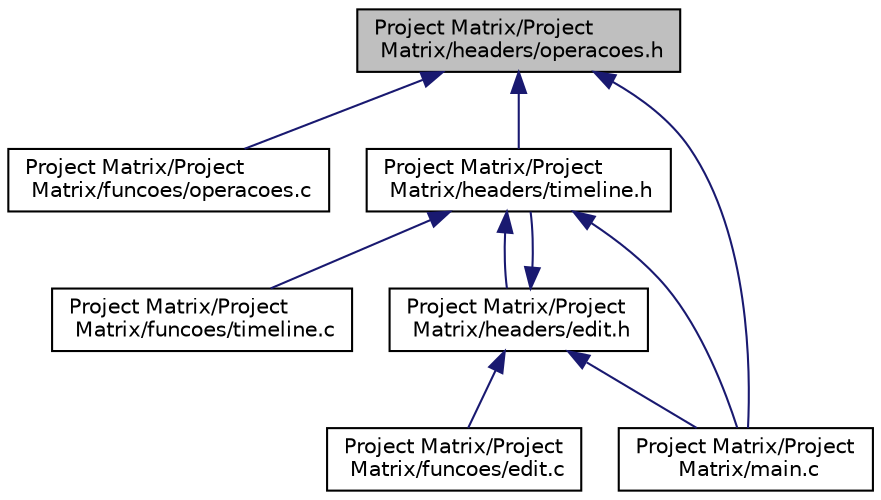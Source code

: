 digraph "Project Matrix/Project Matrix/headers/operacoes.h"
{
  edge [fontname="Helvetica",fontsize="10",labelfontname="Helvetica",labelfontsize="10"];
  node [fontname="Helvetica",fontsize="10",shape=record];
  Node2 [label="Project Matrix/Project\l Matrix/headers/operacoes.h",height=0.2,width=0.4,color="black", fillcolor="grey75", style="filled", fontcolor="black"];
  Node2 -> Node3 [dir="back",color="midnightblue",fontsize="10",style="solid",fontname="Helvetica"];
  Node3 [label="Project Matrix/Project\l Matrix/funcoes/operacoes.c",height=0.2,width=0.4,color="black", fillcolor="white", style="filled",URL="$operacoes_8c.html"];
  Node2 -> Node4 [dir="back",color="midnightblue",fontsize="10",style="solid",fontname="Helvetica"];
  Node4 [label="Project Matrix/Project\l Matrix/headers/timeline.h",height=0.2,width=0.4,color="black", fillcolor="white", style="filled",URL="$timeline_8h.html"];
  Node4 -> Node5 [dir="back",color="midnightblue",fontsize="10",style="solid",fontname="Helvetica"];
  Node5 [label="Project Matrix/Project\l Matrix/funcoes/timeline.c",height=0.2,width=0.4,color="black", fillcolor="white", style="filled",URL="$timeline_8c.html"];
  Node4 -> Node6 [dir="back",color="midnightblue",fontsize="10",style="solid",fontname="Helvetica"];
  Node6 [label="Project Matrix/Project\l Matrix/headers/edit.h",height=0.2,width=0.4,color="black", fillcolor="white", style="filled",URL="$edit_8h.html"];
  Node6 -> Node7 [dir="back",color="midnightblue",fontsize="10",style="solid",fontname="Helvetica"];
  Node7 [label="Project Matrix/Project\l Matrix/funcoes/edit.c",height=0.2,width=0.4,color="black", fillcolor="white", style="filled",URL="$edit_8c.html"];
  Node6 -> Node4 [dir="back",color="midnightblue",fontsize="10",style="solid",fontname="Helvetica"];
  Node6 -> Node8 [dir="back",color="midnightblue",fontsize="10",style="solid",fontname="Helvetica"];
  Node8 [label="Project Matrix/Project\l Matrix/main.c",height=0.2,width=0.4,color="black", fillcolor="white", style="filled",URL="$main_8c.html"];
  Node4 -> Node8 [dir="back",color="midnightblue",fontsize="10",style="solid",fontname="Helvetica"];
  Node2 -> Node8 [dir="back",color="midnightblue",fontsize="10",style="solid",fontname="Helvetica"];
}
